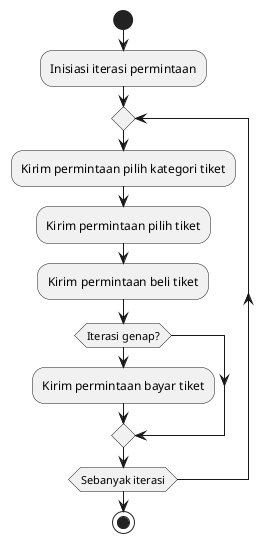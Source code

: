 @startuml
start
:Inisiasi iterasi permintaan;
repeat
  :Kirim permintaan pilih kategori tiket;
  :Kirim permintaan pilih tiket;
  :Kirim permintaan beli tiket;
  if (Iterasi genap?) then
  :Kirim permintaan bayar tiket;
  endif

repeat while (Sebanyak iterasi)
stop
@enduml